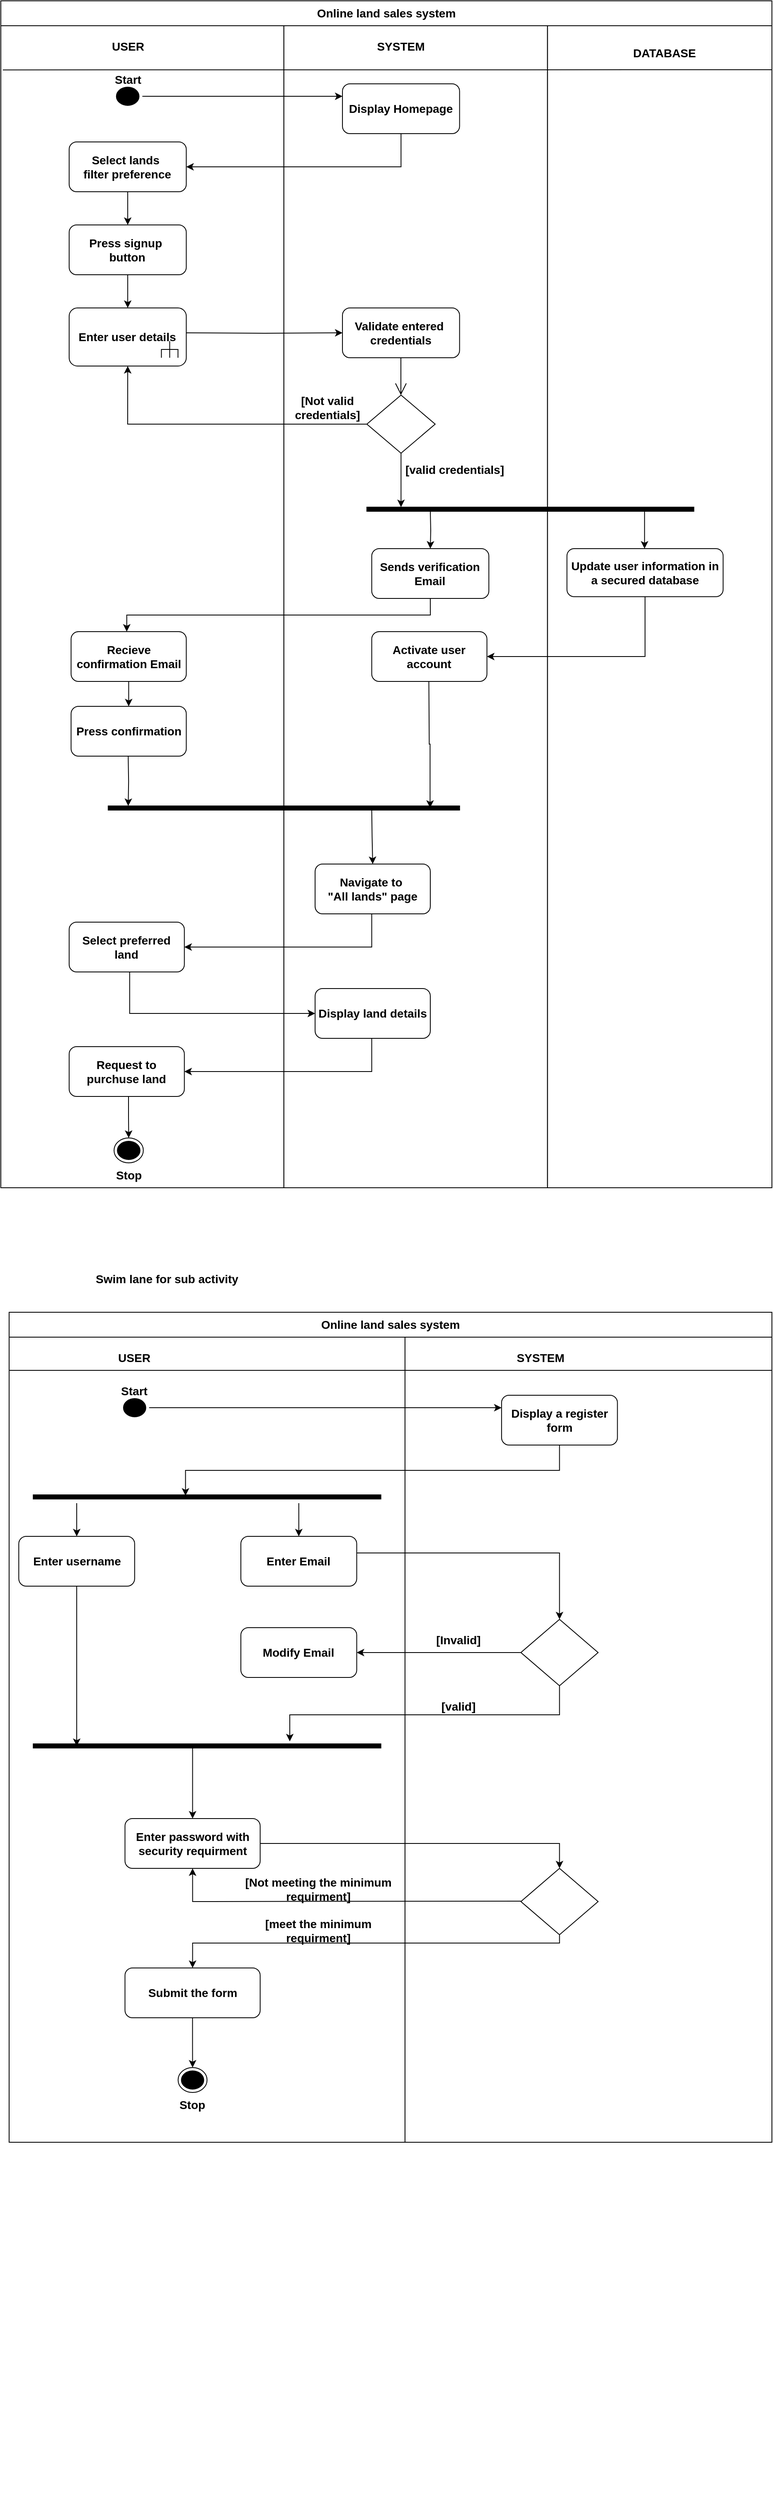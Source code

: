 <mxfile version="24.2.2" type="device">
  <diagram name="Page-1" id="wheWkL0AoxxiBxUbhJFq">
    <mxGraphModel dx="2577" dy="928" grid="1" gridSize="10" guides="1" tooltips="1" connect="1" arrows="1" fold="1" page="1" pageScale="1" pageWidth="827" pageHeight="1169" math="0" shadow="0">
      <root>
        <mxCell id="0" />
        <mxCell id="1" parent="0" />
        <mxCell id="SLbRJCfgujYiKdR8xFGR-87" value="" style="group;fontSize=14;fontStyle=1" vertex="1" connectable="0" parent="1">
          <mxGeometry x="-30" y="40" width="930" height="1430" as="geometry" />
        </mxCell>
        <mxCell id="SLbRJCfgujYiKdR8xFGR-1" value="&lt;p style=&quot;margin: 4px 0px 0px; text-align: center; font-size: 14px;&quot;&gt;&lt;/p&gt;&lt;p style=&quot;font-size: 14px;&quot;&gt;&lt;/p&gt;" style="shape=rect;html=1;overflow=fill;whiteSpace=wrap;align=center;verticalAlign=top;fontStyle=1;fontSize=14;" vertex="1" parent="SLbRJCfgujYiKdR8xFGR-87">
          <mxGeometry y="30" width="341.392" height="1400" as="geometry" />
        </mxCell>
        <mxCell id="SLbRJCfgujYiKdR8xFGR-7" value="" style="group;fontStyle=1;fontSize=14;" vertex="1" connectable="0" parent="SLbRJCfgujYiKdR8xFGR-87">
          <mxGeometry x="659.241" y="30" width="270.759" height="1400" as="geometry" />
        </mxCell>
        <mxCell id="SLbRJCfgujYiKdR8xFGR-5" value="&lt;p style=&quot;margin: 4px 0px 0px; text-align: center; font-size: 14px;&quot;&gt;&lt;/p&gt;&lt;p style=&quot;font-size: 14px;&quot;&gt;&lt;/p&gt;" style="shape=rect;html=1;overflow=fill;whiteSpace=wrap;align=center;verticalAlign=top;fontStyle=1;fontSize=14;" vertex="1" parent="SLbRJCfgujYiKdR8xFGR-7">
          <mxGeometry width="270.759" height="1400.0" as="geometry" />
        </mxCell>
        <mxCell id="SLbRJCfgujYiKdR8xFGR-26" value="DATABASE" style="text;html=1;align=center;verticalAlign=middle;whiteSpace=wrap;rounded=0;fontStyle=1;fontSize=14;" vertex="1" parent="SLbRJCfgujYiKdR8xFGR-7">
          <mxGeometry x="105.949" y="13.208" width="70.633" height="39.623" as="geometry" />
        </mxCell>
        <mxCell id="SLbRJCfgujYiKdR8xFGR-55" value="Update user information in a secured database" style="rounded=1;whiteSpace=wrap;html=1;fontStyle=1;fontSize=14;" vertex="1" parent="SLbRJCfgujYiKdR8xFGR-7">
          <mxGeometry x="23.544" y="630" width="188.354" height="57.92" as="geometry" />
        </mxCell>
        <mxCell id="SLbRJCfgujYiKdR8xFGR-86" value="" style="edgeStyle=orthogonalEdgeStyle;rounded=0;orthogonalLoop=1;jettySize=auto;html=1;entryX=0.5;entryY=0;entryDx=0;entryDy=0;fontSize=14;fontStyle=1" edge="1" parent="SLbRJCfgujYiKdR8xFGR-7">
          <mxGeometry relative="1" as="geometry">
            <mxPoint x="117.133" y="585" as="sourcePoint" />
            <mxPoint x="117.133" y="630" as="targetPoint" />
            <Array as="points" />
          </mxGeometry>
        </mxCell>
        <mxCell id="SLbRJCfgujYiKdR8xFGR-3" value="&lt;p style=&quot;margin: 4px 0px 0px; text-align: center; font-size: 14px;&quot;&gt;&lt;/p&gt;&lt;p style=&quot;font-size: 14px;&quot;&gt;&lt;/p&gt;" style="shape=rect;html=1;overflow=fill;whiteSpace=wrap;align=center;verticalAlign=top;fontStyle=1;fontSize=14;" vertex="1" parent="SLbRJCfgujYiKdR8xFGR-87">
          <mxGeometry x="341.392" y="30" width="317.848" height="1400" as="geometry" />
        </mxCell>
        <mxCell id="SLbRJCfgujYiKdR8xFGR-22" value="Online land sales system" style="rounded=0;whiteSpace=wrap;html=1;fontStyle=1;align=center;fontSize=14;" vertex="1" parent="SLbRJCfgujYiKdR8xFGR-87">
          <mxGeometry width="930.0" height="30" as="geometry" />
        </mxCell>
        <mxCell id="SLbRJCfgujYiKdR8xFGR-23" value="" style="endArrow=none;html=1;rounded=0;exitX=0.007;exitY=0.038;exitDx=0;exitDy=0;exitPerimeter=0;fontSize=14;fontStyle=1" edge="1" parent="SLbRJCfgujYiKdR8xFGR-87" source="SLbRJCfgujYiKdR8xFGR-1">
          <mxGeometry width="50" height="50" relative="1" as="geometry">
            <mxPoint x="58.861" y="120" as="sourcePoint" />
            <mxPoint x="930" y="83" as="targetPoint" />
          </mxGeometry>
        </mxCell>
        <mxCell id="SLbRJCfgujYiKdR8xFGR-24" value="USER" style="text;html=1;align=center;verticalAlign=middle;whiteSpace=wrap;rounded=0;fontStyle=1;fontSize=14;" vertex="1" parent="SLbRJCfgujYiKdR8xFGR-87">
          <mxGeometry x="117.722" y="40" width="70.633" height="30" as="geometry" />
        </mxCell>
        <mxCell id="SLbRJCfgujYiKdR8xFGR-25" value="SYSTEM" style="text;html=1;align=center;verticalAlign=middle;whiteSpace=wrap;rounded=0;fontStyle=1;fontSize=14;" vertex="1" parent="SLbRJCfgujYiKdR8xFGR-87">
          <mxGeometry x="447.342" y="40" width="70.633" height="30" as="geometry" />
        </mxCell>
        <mxCell id="SLbRJCfgujYiKdR8xFGR-27" value="" style="ellipse;html=1;shape=startState;fontSize=14;fillColor=#000000;fontStyle=1" vertex="1" parent="SLbRJCfgujYiKdR8xFGR-87">
          <mxGeometry x="135.38" y="100" width="35.316" height="30" as="geometry" />
        </mxCell>
        <mxCell id="SLbRJCfgujYiKdR8xFGR-29" value="" style="endArrow=classic;html=1;rounded=0;exitX=1;exitY=0.5;exitDx=0;exitDy=0;entryX=0;entryY=0.25;entryDx=0;entryDy=0;fontSize=14;fontStyle=1" edge="1" parent="SLbRJCfgujYiKdR8xFGR-87" source="SLbRJCfgujYiKdR8xFGR-27" target="SLbRJCfgujYiKdR8xFGR-30">
          <mxGeometry width="50" height="50" relative="1" as="geometry">
            <mxPoint x="200.127" y="170" as="sourcePoint" />
            <mxPoint x="258.987" y="120" as="targetPoint" />
          </mxGeometry>
        </mxCell>
        <mxCell id="SLbRJCfgujYiKdR8xFGR-30" value="Display Homepage" style="rounded=1;whiteSpace=wrap;html=1;fontStyle=1;fontSize=14;" vertex="1" parent="SLbRJCfgujYiKdR8xFGR-87">
          <mxGeometry x="412.025" y="100" width="141.266" height="60" as="geometry" />
        </mxCell>
        <mxCell id="SLbRJCfgujYiKdR8xFGR-31" value="" style="endArrow=classic;html=1;rounded=0;exitX=0.5;exitY=1;exitDx=0;exitDy=0;entryX=1;entryY=0.5;entryDx=0;entryDy=0;fontSize=14;fontStyle=1" edge="1" parent="SLbRJCfgujYiKdR8xFGR-87" source="SLbRJCfgujYiKdR8xFGR-30" target="SLbRJCfgujYiKdR8xFGR-32">
          <mxGeometry width="50" height="50" relative="1" as="geometry">
            <mxPoint x="182.468" y="125" as="sourcePoint" />
            <mxPoint x="423.797" y="125" as="targetPoint" />
            <Array as="points">
              <mxPoint x="482.658" y="200" />
            </Array>
          </mxGeometry>
        </mxCell>
        <mxCell id="SLbRJCfgujYiKdR8xFGR-34" value="" style="edgeStyle=orthogonalEdgeStyle;rounded=0;orthogonalLoop=1;jettySize=auto;html=1;fontSize=14;fontStyle=1" edge="1" parent="SLbRJCfgujYiKdR8xFGR-87" source="SLbRJCfgujYiKdR8xFGR-32" target="SLbRJCfgujYiKdR8xFGR-33">
          <mxGeometry relative="1" as="geometry" />
        </mxCell>
        <mxCell id="SLbRJCfgujYiKdR8xFGR-32" value="Select lands&amp;nbsp;&lt;div style=&quot;font-size: 14px;&quot;&gt;filter preference&lt;/div&gt;" style="rounded=1;whiteSpace=wrap;html=1;fontStyle=1;fontSize=14;" vertex="1" parent="SLbRJCfgujYiKdR8xFGR-87">
          <mxGeometry x="82.405" y="170" width="141.266" height="60" as="geometry" />
        </mxCell>
        <mxCell id="SLbRJCfgujYiKdR8xFGR-36" value="" style="edgeStyle=orthogonalEdgeStyle;rounded=0;orthogonalLoop=1;jettySize=auto;html=1;fontSize=14;fontStyle=1" edge="1" parent="SLbRJCfgujYiKdR8xFGR-87" source="SLbRJCfgujYiKdR8xFGR-33">
          <mxGeometry relative="1" as="geometry">
            <mxPoint x="153.038" y="370" as="targetPoint" />
          </mxGeometry>
        </mxCell>
        <mxCell id="SLbRJCfgujYiKdR8xFGR-33" value="Press signup&amp;nbsp;&lt;div style=&quot;font-size: 14px;&quot;&gt;button&lt;/div&gt;" style="rounded=1;whiteSpace=wrap;html=1;fontStyle=1;fontSize=14;" vertex="1" parent="SLbRJCfgujYiKdR8xFGR-87">
          <mxGeometry x="82.405" y="270" width="141.266" height="60" as="geometry" />
        </mxCell>
        <mxCell id="SLbRJCfgujYiKdR8xFGR-41" value="" style="edgeStyle=orthogonalEdgeStyle;rounded=0;orthogonalLoop=1;jettySize=auto;html=1;fontSize=14;fontStyle=1" edge="1" parent="SLbRJCfgujYiKdR8xFGR-87" target="SLbRJCfgujYiKdR8xFGR-37">
          <mxGeometry relative="1" as="geometry">
            <mxPoint x="223.671" y="400" as="sourcePoint" />
          </mxGeometry>
        </mxCell>
        <mxCell id="SLbRJCfgujYiKdR8xFGR-37" value="Validate entered&amp;nbsp;&lt;div style=&quot;font-size: 14px;&quot;&gt;credentials&lt;/div&gt;" style="rounded=1;whiteSpace=wrap;html=1;fontStyle=1;fontSize=14;" vertex="1" parent="SLbRJCfgujYiKdR8xFGR-87">
          <mxGeometry x="412.025" y="370" width="141.266" height="60" as="geometry" />
        </mxCell>
        <mxCell id="SLbRJCfgujYiKdR8xFGR-42" value="&lt;span style=&quot;font-size: 14px;&quot;&gt;Enter user details&lt;/span&gt;" style="html=1;shape=mxgraph.sysml.callBehAct;whiteSpace=wrap;align=center;fontSize=14;fontStyle=1" vertex="1" parent="SLbRJCfgujYiKdR8xFGR-87">
          <mxGeometry x="82.405" y="370" width="141.266" height="70" as="geometry" />
        </mxCell>
        <mxCell id="SLbRJCfgujYiKdR8xFGR-50" value="" style="edgeStyle=orthogonalEdgeStyle;rounded=0;orthogonalLoop=1;jettySize=auto;html=1;fontSize=14;fontStyle=1" edge="1" parent="SLbRJCfgujYiKdR8xFGR-87" source="SLbRJCfgujYiKdR8xFGR-43" target="SLbRJCfgujYiKdR8xFGR-49">
          <mxGeometry relative="1" as="geometry">
            <Array as="points">
              <mxPoint x="482.658" y="610" />
              <mxPoint x="482.658" y="610" />
            </Array>
          </mxGeometry>
        </mxCell>
        <mxCell id="SLbRJCfgujYiKdR8xFGR-43" value="" style="shape=rhombus;html=1;verticalLabelPosition=bottom;verticalAlignment=top;fontSize=14;fontStyle=1" vertex="1" parent="SLbRJCfgujYiKdR8xFGR-87">
          <mxGeometry x="441.456" y="475" width="82.405" height="70" as="geometry" />
        </mxCell>
        <mxCell id="SLbRJCfgujYiKdR8xFGR-44" value="" style="edgeStyle=elbowEdgeStyle;html=1;elbow=horizontal;align=right;verticalAlign=bottom;endArrow=none;rounded=0;labelBackgroundColor=none;startArrow=open;startSize=12;fontSize=14;fontStyle=1" edge="1" source="SLbRJCfgujYiKdR8xFGR-43" parent="SLbRJCfgujYiKdR8xFGR-87">
          <mxGeometry relative="1" as="geometry">
            <mxPoint x="482.658" y="430" as="targetPoint" />
          </mxGeometry>
        </mxCell>
        <mxCell id="SLbRJCfgujYiKdR8xFGR-47" value="" style="edgeStyle=orthogonalEdgeStyle;rounded=0;orthogonalLoop=1;jettySize=auto;html=1;exitX=0;exitY=0.5;exitDx=0;exitDy=0;entryX=0.5;entryY=1;entryDx=0;entryDy=0;entryPerimeter=0;fontSize=14;fontStyle=1" edge="1" parent="SLbRJCfgujYiKdR8xFGR-87" source="SLbRJCfgujYiKdR8xFGR-43" target="SLbRJCfgujYiKdR8xFGR-42">
          <mxGeometry relative="1" as="geometry">
            <mxPoint x="235.443" y="410" as="sourcePoint" />
            <mxPoint x="423.797" y="410" as="targetPoint" />
          </mxGeometry>
        </mxCell>
        <mxCell id="SLbRJCfgujYiKdR8xFGR-48" value="[Not valid credentials]" style="text;html=1;align=center;verticalAlign=middle;whiteSpace=wrap;rounded=0;fontStyle=1;fontSize=14;" vertex="1" parent="SLbRJCfgujYiKdR8xFGR-87">
          <mxGeometry x="347.278" y="475" width="94.177" height="30" as="geometry" />
        </mxCell>
        <mxCell id="SLbRJCfgujYiKdR8xFGR-49" value="" style="html=1;points=[];perimeter=orthogonalPerimeter;fillColor=strokeColor;direction=south;fontSize=14;fontStyle=1" vertex="1" parent="SLbRJCfgujYiKdR8xFGR-87">
          <mxGeometry x="441.456" y="610" width="394.367" height="5" as="geometry" />
        </mxCell>
        <mxCell id="SLbRJCfgujYiKdR8xFGR-51" value="[valid credentials]" style="text;html=1;align=center;verticalAlign=middle;whiteSpace=wrap;rounded=0;fontStyle=1;fontSize=14;" vertex="1" parent="SLbRJCfgujYiKdR8xFGR-87">
          <mxGeometry x="482.658" y="550" width="129.494" height="30" as="geometry" />
        </mxCell>
        <mxCell id="SLbRJCfgujYiKdR8xFGR-53" value="" style="edgeStyle=orthogonalEdgeStyle;rounded=0;orthogonalLoop=1;jettySize=auto;html=1;entryX=0.5;entryY=0;entryDx=0;entryDy=0;fontSize=14;fontStyle=1" edge="1" parent="SLbRJCfgujYiKdR8xFGR-87" target="SLbRJCfgujYiKdR8xFGR-52">
          <mxGeometry relative="1" as="geometry">
            <mxPoint x="517.975" y="615" as="sourcePoint" />
            <mxPoint x="517.975" y="640" as="targetPoint" />
            <Array as="points" />
          </mxGeometry>
        </mxCell>
        <mxCell id="SLbRJCfgujYiKdR8xFGR-52" value="Sends verification&lt;br style=&quot;font-size: 14px;&quot;&gt;Email" style="rounded=1;whiteSpace=wrap;html=1;fontStyle=1;fontSize=14;" vertex="1" parent="SLbRJCfgujYiKdR8xFGR-87">
          <mxGeometry x="447.342" y="660" width="141.266" height="60" as="geometry" />
        </mxCell>
        <mxCell id="SLbRJCfgujYiKdR8xFGR-70" value="" style="edgeStyle=orthogonalEdgeStyle;rounded=0;orthogonalLoop=1;jettySize=auto;html=1;fontSize=14;fontStyle=1" edge="1" parent="SLbRJCfgujYiKdR8xFGR-87" source="SLbRJCfgujYiKdR8xFGR-58" target="SLbRJCfgujYiKdR8xFGR-69">
          <mxGeometry relative="1" as="geometry" />
        </mxCell>
        <mxCell id="SLbRJCfgujYiKdR8xFGR-58" value="Recieve confirmation Email" style="rounded=1;whiteSpace=wrap;html=1;fontStyle=1;fontSize=14;" vertex="1" parent="SLbRJCfgujYiKdR8xFGR-87">
          <mxGeometry x="84.724" y="760" width="138.95" height="60.0" as="geometry" />
        </mxCell>
        <mxCell id="SLbRJCfgujYiKdR8xFGR-57" value="" style="edgeStyle=orthogonalEdgeStyle;rounded=0;orthogonalLoop=1;jettySize=auto;html=1;exitX=0.5;exitY=1;exitDx=0;exitDy=0;fontSize=14;fontStyle=1" edge="1" parent="SLbRJCfgujYiKdR8xFGR-87" source="SLbRJCfgujYiKdR8xFGR-52">
          <mxGeometry relative="1" as="geometry">
            <mxPoint x="517.975" y="740" as="sourcePoint" />
            <mxPoint x="151.861" y="760" as="targetPoint" />
            <Array as="points">
              <mxPoint x="517.975" y="740" />
              <mxPoint x="151.861" y="740" />
            </Array>
          </mxGeometry>
        </mxCell>
        <mxCell id="SLbRJCfgujYiKdR8xFGR-68" value="" style="edgeStyle=elbowEdgeStyle;rounded=0;orthogonalLoop=1;jettySize=auto;html=1;entryX=1;entryY=0.5;entryDx=0;entryDy=0;fontSize=14;exitX=0.5;exitY=1;exitDx=0;exitDy=0;fontStyle=1" edge="1" parent="SLbRJCfgujYiKdR8xFGR-87" source="SLbRJCfgujYiKdR8xFGR-55" target="SLbRJCfgujYiKdR8xFGR-66">
          <mxGeometry relative="1" as="geometry">
            <mxPoint x="776.962" y="740" as="sourcePoint" />
            <mxPoint x="553.291" y="810" as="targetPoint" />
            <Array as="points">
              <mxPoint x="776.962" y="780" />
            </Array>
          </mxGeometry>
        </mxCell>
        <mxCell id="SLbRJCfgujYiKdR8xFGR-66" value="Activate user account" style="rounded=1;whiteSpace=wrap;html=1;fontStyle=1;fontSize=14;" vertex="1" parent="SLbRJCfgujYiKdR8xFGR-87">
          <mxGeometry x="447.342" y="760" width="138.95" height="60.0" as="geometry" />
        </mxCell>
        <mxCell id="SLbRJCfgujYiKdR8xFGR-69" value="Press confirmation" style="rounded=1;whiteSpace=wrap;html=1;fontStyle=1;fontSize=14;" vertex="1" parent="SLbRJCfgujYiKdR8xFGR-87">
          <mxGeometry x="84.724" y="850" width="138.95" height="60.0" as="geometry" />
        </mxCell>
        <mxCell id="SLbRJCfgujYiKdR8xFGR-71" value="" style="html=1;points=[];perimeter=orthogonalPerimeter;fillColor=strokeColor;direction=south;fontSize=14;fontStyle=1" vertex="1" parent="SLbRJCfgujYiKdR8xFGR-87">
          <mxGeometry x="129.494" y="970" width="423.797" height="5" as="geometry" />
        </mxCell>
        <mxCell id="SLbRJCfgujYiKdR8xFGR-72" value="" style="edgeStyle=orthogonalEdgeStyle;rounded=0;orthogonalLoop=1;jettySize=auto;html=1;entryX=0;entryY=0.943;entryDx=0;entryDy=0;entryPerimeter=0;fontSize=14;fontStyle=1" edge="1" parent="SLbRJCfgujYiKdR8xFGR-87" target="SLbRJCfgujYiKdR8xFGR-71">
          <mxGeometry relative="1" as="geometry">
            <mxPoint x="153.615" y="910" as="sourcePoint" />
            <mxPoint x="153.615" y="940" as="targetPoint" />
            <Array as="points" />
          </mxGeometry>
        </mxCell>
        <mxCell id="SLbRJCfgujYiKdR8xFGR-73" value="" style="edgeStyle=orthogonalEdgeStyle;rounded=0;orthogonalLoop=1;jettySize=auto;html=1;entryX=0.44;entryY=0.084;entryDx=0;entryDy=0;entryPerimeter=0;fontSize=14;fontStyle=1" edge="1" parent="SLbRJCfgujYiKdR8xFGR-87" target="SLbRJCfgujYiKdR8xFGR-71">
          <mxGeometry relative="1" as="geometry">
            <mxPoint x="516.221" y="820" as="sourcePoint" />
            <mxPoint x="516.797" y="960" as="targetPoint" />
            <Array as="points" />
          </mxGeometry>
        </mxCell>
        <mxCell id="SLbRJCfgujYiKdR8xFGR-74" value="" style="edgeStyle=orthogonalEdgeStyle;rounded=0;orthogonalLoop=1;jettySize=auto;html=1;entryX=0.5;entryY=0;entryDx=0;entryDy=0;fontSize=14;fontStyle=1" edge="1" parent="SLbRJCfgujYiKdR8xFGR-87" target="SLbRJCfgujYiKdR8xFGR-75">
          <mxGeometry relative="1" as="geometry">
            <mxPoint x="447.342" y="975" as="sourcePoint" />
            <mxPoint x="447.942" y="1035" as="targetPoint" />
            <Array as="points" />
          </mxGeometry>
        </mxCell>
        <mxCell id="SLbRJCfgujYiKdR8xFGR-75" value="Navigate to&amp;nbsp;&lt;div style=&quot;font-size: 14px;&quot;&gt;&quot;All lands&quot; page&lt;/div&gt;" style="rounded=1;whiteSpace=wrap;html=1;fontStyle=1;fontSize=14;" vertex="1" parent="SLbRJCfgujYiKdR8xFGR-87">
          <mxGeometry x="379.028" y="1040" width="138.95" height="60.0" as="geometry" />
        </mxCell>
        <mxCell id="SLbRJCfgujYiKdR8xFGR-76" value="" style="edgeStyle=elbowEdgeStyle;rounded=0;orthogonalLoop=1;jettySize=auto;html=1;entryX=1;entryY=0.5;entryDx=0;entryDy=0;fontSize=14;fontStyle=1" edge="1" parent="SLbRJCfgujYiKdR8xFGR-87" target="SLbRJCfgujYiKdR8xFGR-77">
          <mxGeometry relative="1" as="geometry">
            <mxPoint x="447.33" y="1100" as="sourcePoint" />
            <mxPoint x="258.987" y="1160" as="targetPoint" />
            <Array as="points">
              <mxPoint x="447.342" y="1140" />
            </Array>
          </mxGeometry>
        </mxCell>
        <mxCell id="SLbRJCfgujYiKdR8xFGR-77" value="Select preferred&lt;div style=&quot;font-size: 14px;&quot;&gt;land&lt;/div&gt;" style="rounded=1;whiteSpace=wrap;html=1;fontStyle=1;fontSize=14;" vertex="1" parent="SLbRJCfgujYiKdR8xFGR-87">
          <mxGeometry x="82.405" y="1110" width="138.95" height="60.0" as="geometry" />
        </mxCell>
        <mxCell id="SLbRJCfgujYiKdR8xFGR-78" value="Display land details" style="rounded=1;whiteSpace=wrap;html=1;fontStyle=1;fontSize=14;" vertex="1" parent="SLbRJCfgujYiKdR8xFGR-87">
          <mxGeometry x="379.028" y="1190" width="138.95" height="60.0" as="geometry" />
        </mxCell>
        <mxCell id="SLbRJCfgujYiKdR8xFGR-79" value="" style="edgeStyle=elbowEdgeStyle;rounded=0;orthogonalLoop=1;jettySize=auto;html=1;entryX=0;entryY=0.5;entryDx=0;entryDy=0;fontSize=14;fontStyle=1" edge="1" parent="SLbRJCfgujYiKdR8xFGR-87" target="SLbRJCfgujYiKdR8xFGR-78">
          <mxGeometry relative="1" as="geometry">
            <mxPoint x="155.381" y="1170" as="sourcePoint" />
            <mxPoint x="-70.633" y="1210" as="targetPoint" />
            <Array as="points">
              <mxPoint x="155.392" y="1210" />
            </Array>
          </mxGeometry>
        </mxCell>
        <mxCell id="SLbRJCfgujYiKdR8xFGR-80" value="" style="edgeStyle=elbowEdgeStyle;rounded=0;orthogonalLoop=1;jettySize=auto;html=1;entryX=1;entryY=0.5;entryDx=0;entryDy=0;fontSize=14;fontStyle=1" edge="1" parent="SLbRJCfgujYiKdR8xFGR-87" target="SLbRJCfgujYiKdR8xFGR-81">
          <mxGeometry relative="1" as="geometry">
            <mxPoint x="447.33" y="1250" as="sourcePoint" />
            <mxPoint x="258.987" y="1310" as="targetPoint" />
            <Array as="points">
              <mxPoint x="447.342" y="1290" />
            </Array>
          </mxGeometry>
        </mxCell>
        <mxCell id="SLbRJCfgujYiKdR8xFGR-83" value="" style="edgeStyle=elbowEdgeStyle;rounded=0;orthogonalLoop=1;jettySize=auto;html=1;fontSize=14;fontStyle=1" edge="1" parent="SLbRJCfgujYiKdR8xFGR-87" source="SLbRJCfgujYiKdR8xFGR-81" target="SLbRJCfgujYiKdR8xFGR-82">
          <mxGeometry relative="1" as="geometry" />
        </mxCell>
        <mxCell id="SLbRJCfgujYiKdR8xFGR-81" value="Request to purchuse land" style="rounded=1;whiteSpace=wrap;html=1;fontStyle=1;fontSize=14;" vertex="1" parent="SLbRJCfgujYiKdR8xFGR-87">
          <mxGeometry x="82.405" y="1260" width="138.95" height="60.0" as="geometry" />
        </mxCell>
        <mxCell id="SLbRJCfgujYiKdR8xFGR-82" value="" style="ellipse;html=1;shape=endState;fontSize=14;fillColor=#000000;fontStyle=1" vertex="1" parent="SLbRJCfgujYiKdR8xFGR-87">
          <mxGeometry x="136.557" y="1370" width="35.316" height="30" as="geometry" />
        </mxCell>
        <mxCell id="SLbRJCfgujYiKdR8xFGR-84" value="Start" style="text;html=1;align=center;verticalAlign=middle;whiteSpace=wrap;rounded=0;fontStyle=1;fontSize=14;" vertex="1" parent="SLbRJCfgujYiKdR8xFGR-87">
          <mxGeometry x="117.722" y="80" width="70.633" height="30" as="geometry" />
        </mxCell>
        <mxCell id="SLbRJCfgujYiKdR8xFGR-85" value="Stop" style="text;html=1;align=center;verticalAlign=middle;whiteSpace=wrap;rounded=0;fontStyle=1;fontSize=14;" vertex="1" parent="SLbRJCfgujYiKdR8xFGR-87">
          <mxGeometry x="118.899" y="1400" width="70.633" height="30" as="geometry" />
        </mxCell>
        <mxCell id="SLbRJCfgujYiKdR8xFGR-88" value="" style="group;fontSize=14;fontStyle=1" vertex="1" connectable="0" parent="1">
          <mxGeometry x="-20" y="1620" width="920" height="1430" as="geometry" />
        </mxCell>
        <mxCell id="SLbRJCfgujYiKdR8xFGR-89" value="&lt;p style=&quot;margin: 4px 0px 0px; text-align: center; font-size: 14px;&quot;&gt;&lt;/p&gt;&lt;p style=&quot;font-size: 14px;&quot;&gt;&lt;/p&gt;" style="shape=rect;html=1;overflow=fill;whiteSpace=wrap;align=center;verticalAlign=top;fontStyle=1;fontSize=14;" vertex="1" parent="SLbRJCfgujYiKdR8xFGR-88">
          <mxGeometry y="30" width="477.468" height="970" as="geometry" />
        </mxCell>
        <mxCell id="SLbRJCfgujYiKdR8xFGR-95" value="&lt;p style=&quot;margin: 4px 0px 0px; text-align: center; font-size: 14px;&quot;&gt;&lt;/p&gt;&lt;p style=&quot;font-size: 14px;&quot;&gt;&lt;/p&gt;" style="shape=rect;html=1;overflow=fill;whiteSpace=wrap;align=center;verticalAlign=top;fontStyle=1;fontSize=14;" vertex="1" parent="SLbRJCfgujYiKdR8xFGR-88">
          <mxGeometry x="477.468" y="30" width="442.532" height="970" as="geometry" />
        </mxCell>
        <mxCell id="SLbRJCfgujYiKdR8xFGR-96" value="Online land sales system" style="rounded=0;whiteSpace=wrap;html=1;fontStyle=1;align=center;fontSize=14;" vertex="1" parent="SLbRJCfgujYiKdR8xFGR-88">
          <mxGeometry width="920" height="30" as="geometry" />
        </mxCell>
        <mxCell id="SLbRJCfgujYiKdR8xFGR-97" value="" style="endArrow=none;html=1;rounded=0;exitX=0.007;exitY=0.038;exitDx=0;exitDy=0;exitPerimeter=0;fontSize=14;fontStyle=1" edge="1" parent="SLbRJCfgujYiKdR8xFGR-88">
          <mxGeometry width="50" height="50" relative="1" as="geometry">
            <mxPoint x="-3.155e-14" y="70.0" as="sourcePoint" />
            <mxPoint x="920" y="70" as="targetPoint" />
          </mxGeometry>
        </mxCell>
        <mxCell id="SLbRJCfgujYiKdR8xFGR-98" value="USER" style="text;html=1;align=center;verticalAlign=middle;whiteSpace=wrap;rounded=0;fontStyle=1;fontSize=14;" vertex="1" parent="SLbRJCfgujYiKdR8xFGR-88">
          <mxGeometry x="116.456" y="40" width="69.873" height="30" as="geometry" />
        </mxCell>
        <mxCell id="SLbRJCfgujYiKdR8xFGR-99" value="SYSTEM" style="text;html=1;align=center;verticalAlign=middle;whiteSpace=wrap;rounded=0;fontStyle=1;fontSize=14;" vertex="1" parent="SLbRJCfgujYiKdR8xFGR-88">
          <mxGeometry x="605.57" y="40" width="69.873" height="30" as="geometry" />
        </mxCell>
        <mxCell id="SLbRJCfgujYiKdR8xFGR-100" value="" style="ellipse;html=1;shape=startState;fontSize=14;fillColor=#000000;fontStyle=1" vertex="1" parent="SLbRJCfgujYiKdR8xFGR-88">
          <mxGeometry x="133.924" y="100" width="34.937" height="30" as="geometry" />
        </mxCell>
        <mxCell id="SLbRJCfgujYiKdR8xFGR-101" value="" style="endArrow=classic;html=1;rounded=0;exitX=1;exitY=0.5;exitDx=0;exitDy=0;entryX=0;entryY=0.25;entryDx=0;entryDy=0;fontSize=14;fontStyle=1" edge="1" parent="SLbRJCfgujYiKdR8xFGR-88" source="SLbRJCfgujYiKdR8xFGR-100" target="SLbRJCfgujYiKdR8xFGR-102">
          <mxGeometry width="50" height="50" relative="1" as="geometry">
            <mxPoint x="197.975" y="170" as="sourcePoint" />
            <mxPoint x="256.203" y="120" as="targetPoint" />
          </mxGeometry>
        </mxCell>
        <mxCell id="SLbRJCfgujYiKdR8xFGR-102" value="Display a register&lt;div style=&quot;font-size: 14px;&quot;&gt;form&lt;/div&gt;" style="rounded=1;whiteSpace=wrap;html=1;fontStyle=1;fontSize=14;" vertex="1" parent="SLbRJCfgujYiKdR8xFGR-88">
          <mxGeometry x="593.924" y="100" width="139.747" height="60" as="geometry" />
        </mxCell>
        <mxCell id="SLbRJCfgujYiKdR8xFGR-120" value="" style="edgeStyle=orthogonalEdgeStyle;rounded=0;orthogonalLoop=1;jettySize=auto;html=1;fontSize=13;" edge="1" parent="SLbRJCfgujYiKdR8xFGR-88" target="SLbRJCfgujYiKdR8xFGR-125">
          <mxGeometry relative="1" as="geometry">
            <mxPoint x="152.557" y="820" as="sourcePoint" />
          </mxGeometry>
        </mxCell>
        <mxCell id="SLbRJCfgujYiKdR8xFGR-138" value="" style="ellipse;html=1;shape=endState;fontSize=14;fillColor=#000000;fontStyle=1" vertex="1" parent="SLbRJCfgujYiKdR8xFGR-88">
          <mxGeometry x="203.797" y="910" width="34.937" height="30" as="geometry" />
        </mxCell>
        <mxCell id="SLbRJCfgujYiKdR8xFGR-139" value="Start" style="text;html=1;align=center;verticalAlign=middle;whiteSpace=wrap;rounded=0;fontStyle=1;fontSize=14;" vertex="1" parent="SLbRJCfgujYiKdR8xFGR-88">
          <mxGeometry x="116.456" y="80" width="69.873" height="30" as="geometry" />
        </mxCell>
        <mxCell id="SLbRJCfgujYiKdR8xFGR-140" value="Stop" style="text;html=1;align=center;verticalAlign=middle;whiteSpace=wrap;rounded=0;fontStyle=1;fontSize=14;" vertex="1" parent="SLbRJCfgujYiKdR8xFGR-88">
          <mxGeometry x="186.329" y="940" width="69.873" height="30" as="geometry" />
        </mxCell>
        <mxCell id="SLbRJCfgujYiKdR8xFGR-194" value="" style="endArrow=classic;html=1;rounded=0;fontSize=14;edgeStyle=elbowEdgeStyle;fontStyle=1;entryX=0.2;entryY=0.562;entryDx=0;entryDy=0;entryPerimeter=0;exitX=0.5;exitY=1;exitDx=0;exitDy=0;elbow=vertical;" edge="1" parent="SLbRJCfgujYiKdR8xFGR-88" source="SLbRJCfgujYiKdR8xFGR-102" target="SLbRJCfgujYiKdR8xFGR-195">
          <mxGeometry width="50" height="50" relative="1" as="geometry">
            <mxPoint x="180.506" y="125" as="sourcePoint" />
            <mxPoint x="213.114" y="190" as="targetPoint" />
          </mxGeometry>
        </mxCell>
        <mxCell id="SLbRJCfgujYiKdR8xFGR-195" value="" style="html=1;points=[];perimeter=orthogonalPerimeter;fillColor=strokeColor;direction=south;fontSize=14;fontStyle=1" vertex="1" parent="SLbRJCfgujYiKdR8xFGR-88">
          <mxGeometry x="29.114" y="220" width="419.241" height="5" as="geometry" />
        </mxCell>
        <mxCell id="SLbRJCfgujYiKdR8xFGR-197" value="" style="endArrow=classic;html=1;rounded=0;elbow=vertical;exitX=2;exitY=0.875;exitDx=0;exitDy=0;exitPerimeter=0;entryX=0.5;entryY=0;entryDx=0;entryDy=0;fontSize=14;" edge="1" parent="SLbRJCfgujYiKdR8xFGR-88" source="SLbRJCfgujYiKdR8xFGR-195" target="SLbRJCfgujYiKdR8xFGR-198">
          <mxGeometry width="50" height="50" relative="1" as="geometry">
            <mxPoint x="93.165" y="350" as="sourcePoint" />
            <mxPoint x="163.038" y="290" as="targetPoint" />
          </mxGeometry>
        </mxCell>
        <mxCell id="SLbRJCfgujYiKdR8xFGR-198" value="Enter username" style="rounded=1;whiteSpace=wrap;html=1;fontStyle=1;fontSize=14;" vertex="1" parent="SLbRJCfgujYiKdR8xFGR-88">
          <mxGeometry x="11.646" y="270" width="139.747" height="60" as="geometry" />
        </mxCell>
        <mxCell id="SLbRJCfgujYiKdR8xFGR-199" value="Enter Email" style="rounded=1;whiteSpace=wrap;html=1;fontStyle=1;fontSize=14;" vertex="1" parent="SLbRJCfgujYiKdR8xFGR-88">
          <mxGeometry x="279.494" y="270" width="139.747" height="60" as="geometry" />
        </mxCell>
        <mxCell id="SLbRJCfgujYiKdR8xFGR-200" value="" style="endArrow=classic;html=1;rounded=0;elbow=vertical;exitX=2;exitY=0.875;exitDx=0;exitDy=0;exitPerimeter=0;entryX=0.5;entryY=0;entryDx=0;entryDy=0;fontSize=14;" edge="1" parent="SLbRJCfgujYiKdR8xFGR-88">
          <mxGeometry width="50" height="50" relative="1" as="geometry">
            <mxPoint x="349.367" y="230" as="sourcePoint" />
            <mxPoint x="349.367" y="270" as="targetPoint" />
          </mxGeometry>
        </mxCell>
        <mxCell id="SLbRJCfgujYiKdR8xFGR-202" value="" style="shape=rhombus;html=1;verticalLabelPosition=bottom;verticalAlignment=top;fontSize=14;" vertex="1" parent="SLbRJCfgujYiKdR8xFGR-88">
          <mxGeometry x="617.215" y="370" width="93.165" height="80" as="geometry" />
        </mxCell>
        <mxCell id="SLbRJCfgujYiKdR8xFGR-208" value="" style="endArrow=classic;html=1;rounded=0;fontSize=14;edgeStyle=elbowEdgeStyle;fontStyle=1;entryX=0.5;entryY=0;entryDx=0;entryDy=0;exitX=0.5;exitY=1;exitDx=0;exitDy=0;" edge="1" parent="SLbRJCfgujYiKdR8xFGR-88" target="SLbRJCfgujYiKdR8xFGR-202">
          <mxGeometry width="50" height="50" relative="1" as="geometry">
            <mxPoint x="419.241" y="290" as="sourcePoint" />
            <mxPoint x="-31.443" y="351" as="targetPoint" />
            <Array as="points">
              <mxPoint x="663.797" y="300" />
            </Array>
          </mxGeometry>
        </mxCell>
        <mxCell id="SLbRJCfgujYiKdR8xFGR-209" value="" style="endArrow=classic;html=1;rounded=0;exitX=0;exitY=0.5;exitDx=0;exitDy=0;entryX=1;entryY=0.5;entryDx=0;entryDy=0;fontSize=14;" edge="1" parent="SLbRJCfgujYiKdR8xFGR-88" source="SLbRJCfgujYiKdR8xFGR-202" target="SLbRJCfgujYiKdR8xFGR-210">
          <mxGeometry width="50" height="50" relative="1" as="geometry">
            <mxPoint x="337.722" y="460" as="sourcePoint" />
            <mxPoint x="489.114" y="390" as="targetPoint" />
          </mxGeometry>
        </mxCell>
        <mxCell id="SLbRJCfgujYiKdR8xFGR-210" value="Modify Email" style="rounded=1;whiteSpace=wrap;html=1;fontStyle=1;fontSize=14;" vertex="1" parent="SLbRJCfgujYiKdR8xFGR-88">
          <mxGeometry x="279.494" y="380" width="139.747" height="60" as="geometry" />
        </mxCell>
        <mxCell id="SLbRJCfgujYiKdR8xFGR-211" value="[Invalid]" style="text;html=1;align=center;verticalAlign=middle;whiteSpace=wrap;rounded=0;fontStyle=1;fontSize=14;" vertex="1" parent="SLbRJCfgujYiKdR8xFGR-88">
          <mxGeometry x="506.582" y="380" width="69.873" height="30" as="geometry" />
        </mxCell>
        <mxCell id="SLbRJCfgujYiKdR8xFGR-212" value="" style="endArrow=classic;html=1;rounded=0;exitX=0.5;exitY=1;exitDx=0;exitDy=0;entryX=-0.6;entryY=0.262;entryDx=0;entryDy=0;edgeStyle=orthogonalEdgeStyle;entryPerimeter=0;fontSize=14;" edge="1" parent="SLbRJCfgujYiKdR8xFGR-88" source="SLbRJCfgujYiKdR8xFGR-202" target="SLbRJCfgujYiKdR8xFGR-213">
          <mxGeometry width="50" height="50" relative="1" as="geometry">
            <mxPoint x="617.215" y="500" as="sourcePoint" />
            <mxPoint x="419.241" y="500" as="targetPoint" />
          </mxGeometry>
        </mxCell>
        <mxCell id="SLbRJCfgujYiKdR8xFGR-213" value="" style="html=1;points=[];perimeter=orthogonalPerimeter;fillColor=strokeColor;direction=south;fontSize=14;fontStyle=1" vertex="1" parent="SLbRJCfgujYiKdR8xFGR-88">
          <mxGeometry x="29.114" y="520" width="419.241" height="5" as="geometry" />
        </mxCell>
        <mxCell id="SLbRJCfgujYiKdR8xFGR-214" value="[valid]" style="text;html=1;align=center;verticalAlign=middle;whiteSpace=wrap;rounded=0;fontStyle=1;fontSize=14;" vertex="1" parent="SLbRJCfgujYiKdR8xFGR-88">
          <mxGeometry x="506.582" y="460" width="69.873" height="30" as="geometry" />
        </mxCell>
        <mxCell id="SLbRJCfgujYiKdR8xFGR-215" value="" style="endArrow=classic;html=1;rounded=0;exitX=0.5;exitY=1;exitDx=0;exitDy=0;entryX=0.52;entryY=0.875;entryDx=0;entryDy=0;entryPerimeter=0;fontSize=14;" edge="1" parent="SLbRJCfgujYiKdR8xFGR-88" source="SLbRJCfgujYiKdR8xFGR-198" target="SLbRJCfgujYiKdR8xFGR-213">
          <mxGeometry width="50" height="50" relative="1" as="geometry">
            <mxPoint x="104.81" y="430" as="sourcePoint" />
            <mxPoint x="163.038" y="380" as="targetPoint" />
          </mxGeometry>
        </mxCell>
        <mxCell id="SLbRJCfgujYiKdR8xFGR-216" value="" style="endArrow=classic;html=1;rounded=0;exitX=0.5;exitY=1;exitDx=0;exitDy=0;fontSize=14;" edge="1" parent="SLbRJCfgujYiKdR8xFGR-88">
          <mxGeometry width="50" height="50" relative="1" as="geometry">
            <mxPoint x="221.266" y="525" as="sourcePoint" />
            <mxPoint x="221.266" y="610" as="targetPoint" />
          </mxGeometry>
        </mxCell>
        <mxCell id="SLbRJCfgujYiKdR8xFGR-217" value="Enter password with security requirment" style="rounded=1;whiteSpace=wrap;html=1;fontStyle=1;fontSize=14;" vertex="1" parent="SLbRJCfgujYiKdR8xFGR-88">
          <mxGeometry x="139.747" y="610" width="163.038" height="60" as="geometry" />
        </mxCell>
        <mxCell id="SLbRJCfgujYiKdR8xFGR-218" value="" style="shape=rhombus;html=1;verticalLabelPosition=bottom;verticalAlignment=top;fontSize=14;" vertex="1" parent="SLbRJCfgujYiKdR8xFGR-88">
          <mxGeometry x="617.215" y="670" width="93.165" height="80" as="geometry" />
        </mxCell>
        <mxCell id="SLbRJCfgujYiKdR8xFGR-219" value="" style="endArrow=classic;html=1;rounded=0;fontSize=14;edgeStyle=elbowEdgeStyle;fontStyle=1;entryX=0.5;entryY=0;entryDx=0;entryDy=0;exitX=0.5;exitY=1;exitDx=0;exitDy=0;" edge="1" parent="SLbRJCfgujYiKdR8xFGR-88" target="SLbRJCfgujYiKdR8xFGR-218">
          <mxGeometry width="50" height="50" relative="1" as="geometry">
            <mxPoint x="302.785" y="640" as="sourcePoint" />
            <mxPoint x="547.342" y="720" as="targetPoint" />
            <Array as="points">
              <mxPoint x="663.797" y="650" />
            </Array>
          </mxGeometry>
        </mxCell>
        <mxCell id="SLbRJCfgujYiKdR8xFGR-220" value="" style="endArrow=classic;html=1;rounded=0;exitX=0;exitY=0.5;exitDx=0;exitDy=0;entryX=0.5;entryY=1;entryDx=0;entryDy=0;edgeStyle=orthogonalEdgeStyle;fontSize=14;" edge="1" parent="SLbRJCfgujYiKdR8xFGR-88" target="SLbRJCfgujYiKdR8xFGR-217">
          <mxGeometry width="50" height="50" relative="1" as="geometry">
            <mxPoint x="617.215" y="709.5" as="sourcePoint" />
            <mxPoint x="419.241" y="709.5" as="targetPoint" />
          </mxGeometry>
        </mxCell>
        <mxCell id="SLbRJCfgujYiKdR8xFGR-221" value="[Not meeting the minimum requirment]" style="text;html=1;align=center;verticalAlign=middle;whiteSpace=wrap;rounded=0;fontStyle=1;fontSize=14;" vertex="1" parent="SLbRJCfgujYiKdR8xFGR-88">
          <mxGeometry x="267.848" y="680" width="209.62" height="30" as="geometry" />
        </mxCell>
        <mxCell id="SLbRJCfgujYiKdR8xFGR-222" value="" style="endArrow=classic;html=1;rounded=0;exitX=0.5;exitY=1;exitDx=0;exitDy=0;entryX=0.5;entryY=0;entryDx=0;entryDy=0;edgeStyle=orthogonalEdgeStyle;fontSize=14;" edge="1" parent="SLbRJCfgujYiKdR8xFGR-88" source="SLbRJCfgujYiKdR8xFGR-218" target="SLbRJCfgujYiKdR8xFGR-223">
          <mxGeometry width="50" height="50" relative="1" as="geometry">
            <mxPoint x="663.797" y="779.5" as="sourcePoint" />
            <mxPoint x="267.848" y="740" as="targetPoint" />
            <Array as="points">
              <mxPoint x="663.797" y="760" />
              <mxPoint x="221.266" y="760" />
            </Array>
          </mxGeometry>
        </mxCell>
        <mxCell id="SLbRJCfgujYiKdR8xFGR-225" value="" style="edgeStyle=orthogonalEdgeStyle;rounded=0;orthogonalLoop=1;jettySize=auto;html=1;fontSize=14;" edge="1" parent="SLbRJCfgujYiKdR8xFGR-88" source="SLbRJCfgujYiKdR8xFGR-223" target="SLbRJCfgujYiKdR8xFGR-138">
          <mxGeometry relative="1" as="geometry" />
        </mxCell>
        <mxCell id="SLbRJCfgujYiKdR8xFGR-223" value="Submit the form" style="rounded=1;whiteSpace=wrap;html=1;fontStyle=1;fontSize=14;" vertex="1" parent="SLbRJCfgujYiKdR8xFGR-88">
          <mxGeometry x="139.747" y="790" width="163.038" height="60" as="geometry" />
        </mxCell>
        <mxCell id="SLbRJCfgujYiKdR8xFGR-224" value="[meet the minimum requirment]" style="text;html=1;align=center;verticalAlign=middle;whiteSpace=wrap;rounded=0;fontStyle=1;fontSize=14;" vertex="1" parent="SLbRJCfgujYiKdR8xFGR-88">
          <mxGeometry x="267.848" y="730" width="209.62" height="30" as="geometry" />
        </mxCell>
        <mxCell id="SLbRJCfgujYiKdR8xFGR-142" value="Swim lane for sub activity" style="text;strokeColor=none;fillColor=none;html=1;fontSize=14;fontStyle=1;verticalAlign=middle;align=center;" vertex="1" parent="1">
          <mxGeometry x="120" y="1560" width="100" height="40" as="geometry" />
        </mxCell>
      </root>
    </mxGraphModel>
  </diagram>
</mxfile>

